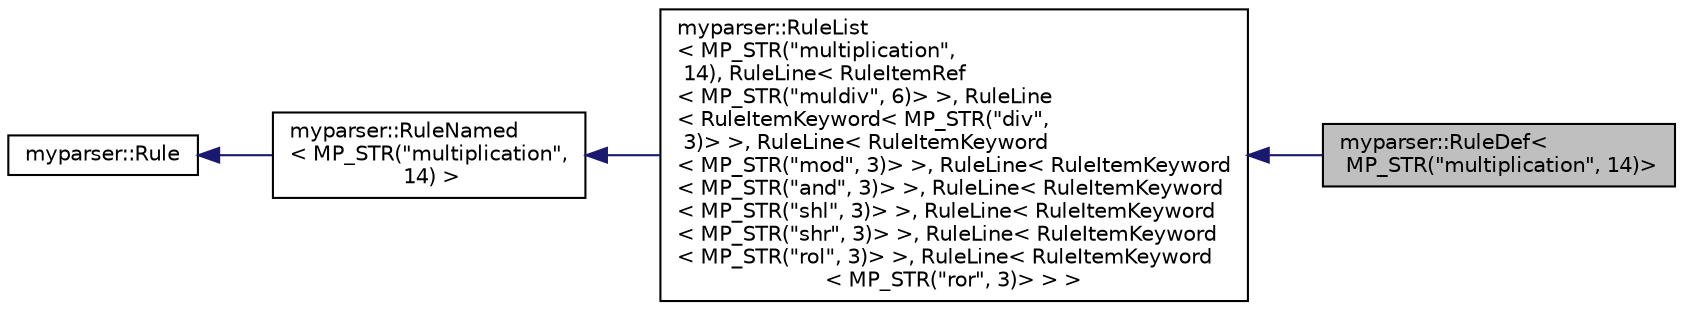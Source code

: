 digraph "myparser::RuleDef&lt; MP_STR(&quot;multiplication&quot;, 14)&gt;"
{
  edge [fontname="Helvetica",fontsize="10",labelfontname="Helvetica",labelfontsize="10"];
  node [fontname="Helvetica",fontsize="10",shape=record];
  rankdir="LR";
  Node1 [label="myparser::RuleDef\<\l MP_STR(\"multiplication\", 14)\>",height=0.2,width=0.4,color="black", fillcolor="grey75", style="filled" fontcolor="black"];
  Node2 -> Node1 [dir="back",color="midnightblue",fontsize="10",style="solid",fontname="Helvetica"];
  Node2 [label="myparser::RuleList\l\< MP_STR(\"multiplication\",\l 14), RuleLine\< RuleItemRef\l\< MP_STR(\"muldiv\", 6)\> \>, RuleLine\l\< RuleItemKeyword\< MP_STR(\"div\",\l 3)\> \>, RuleLine\< RuleItemKeyword\l\< MP_STR(\"mod\", 3)\> \>, RuleLine\< RuleItemKeyword\l\< MP_STR(\"and\", 3)\> \>, RuleLine\< RuleItemKeyword\l\< MP_STR(\"shl\", 3)\> \>, RuleLine\< RuleItemKeyword\l\< MP_STR(\"shr\", 3)\> \>, RuleLine\< RuleItemKeyword\l\< MP_STR(\"rol\", 3)\> \>, RuleLine\< RuleItemKeyword\l\< MP_STR(\"ror\", 3)\> \> \>",height=0.2,width=0.4,color="black", fillcolor="white", style="filled",URL="$classmyparser_1_1RuleList.html"];
  Node3 -> Node2 [dir="back",color="midnightblue",fontsize="10",style="solid",fontname="Helvetica"];
  Node3 [label="myparser::RuleNamed\l\< MP_STR(\"multiplication\",\l 14) \>",height=0.2,width=0.4,color="black", fillcolor="white", style="filled",URL="$classmyparser_1_1RuleNamed.html"];
  Node4 -> Node3 [dir="back",color="midnightblue",fontsize="10",style="solid",fontname="Helvetica"];
  Node4 [label="myparser::Rule",height=0.2,width=0.4,color="black", fillcolor="white", style="filled",URL="$classmyparser_1_1Rule.html"];
}
